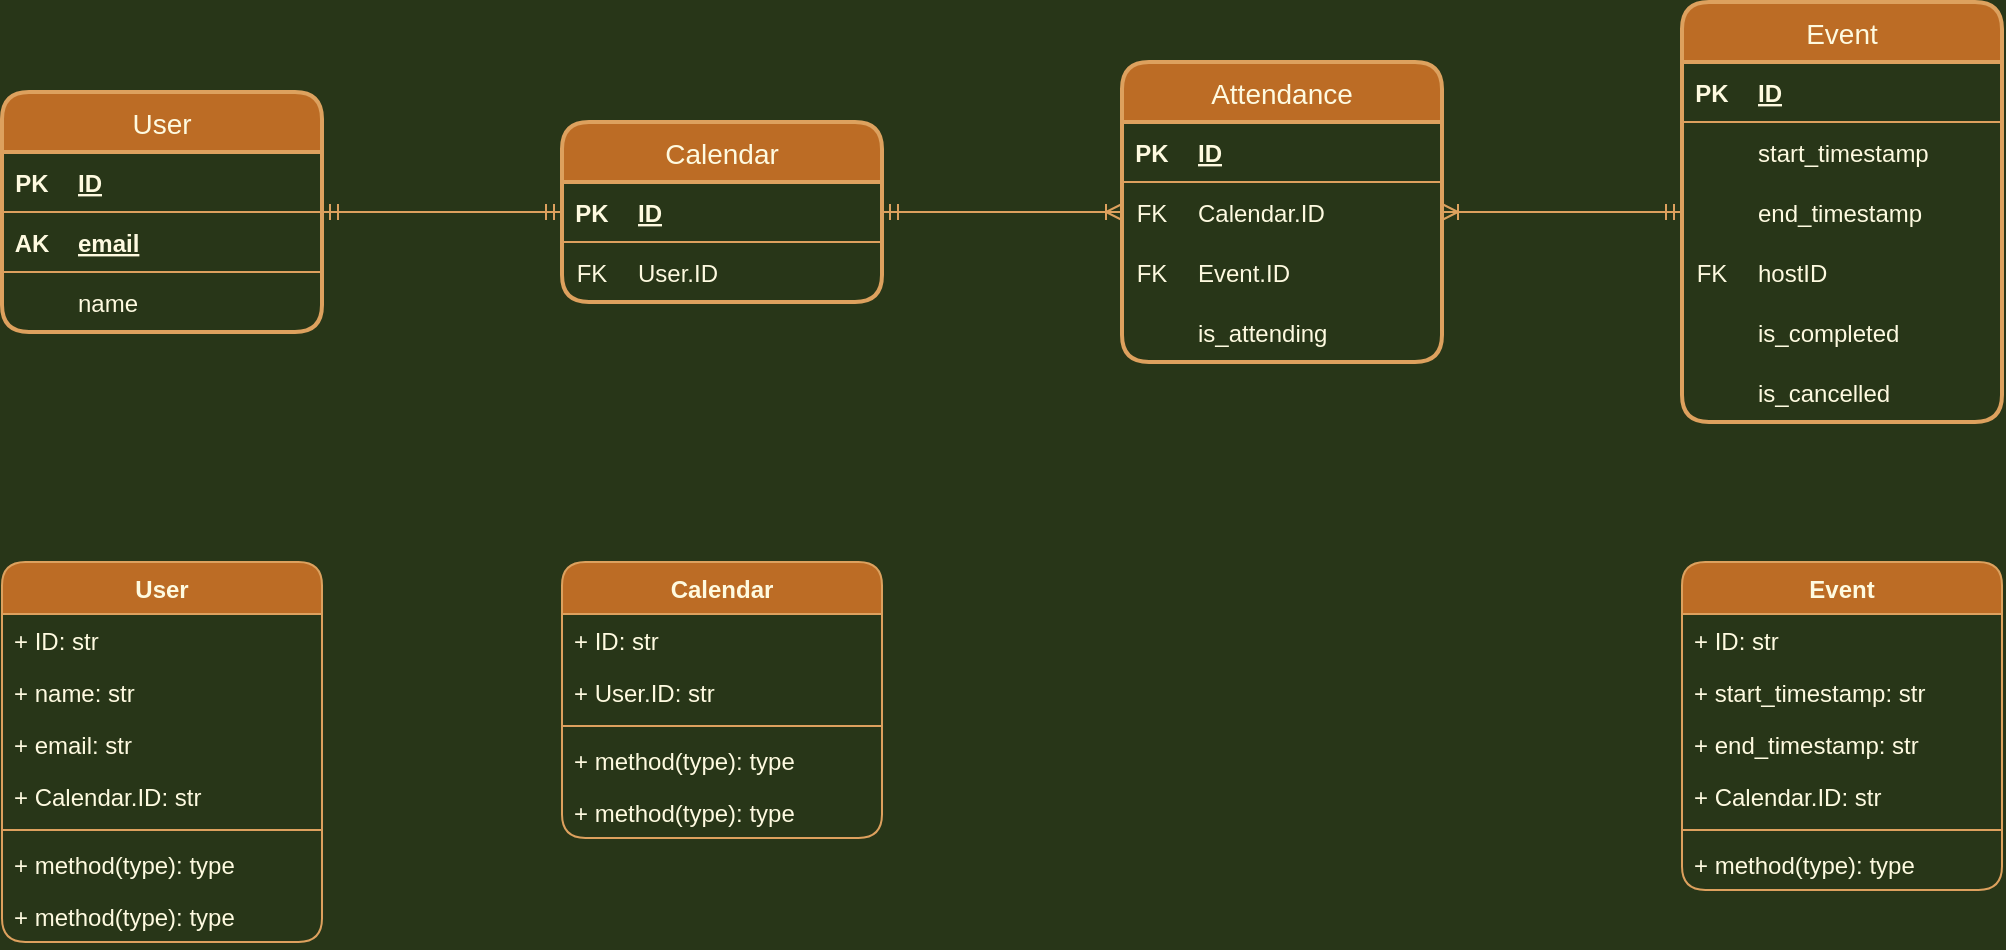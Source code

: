 <mxfile version="15.5.4" type="embed"><diagram id="DMilO55j4B88B5tWhcKt" name="Page-1"><mxGraphModel dx="1089" dy="561" grid="1" gridSize="10" guides="1" tooltips="1" connect="1" arrows="1" fold="1" page="1" pageScale="1" pageWidth="1169" pageHeight="827" background="#283618" math="0" shadow="0"><root><mxCell id="0"/><mxCell id="1" parent="0"/><mxCell id="6N414X3jIMNz7iww7mdx-74" value="" style="edgeStyle=entityRelationEdgeStyle;fontSize=12;html=1;endArrow=ERmandOne;startArrow=ERmandOne;strokeColor=#DDA15E;labelBackgroundColor=#283618;fontColor=#FEFAE0;curved=1;" parent="1" source="6N414X3jIMNz7iww7mdx-83" target="6N414X3jIMNz7iww7mdx-78" edge="1"><mxGeometry width="100" height="100" relative="1" as="geometry"><mxPoint x="270" y="120" as="sourcePoint"/><mxPoint x="360" y="115" as="targetPoint"/></mxGeometry></mxCell><mxCell id="6N414X3jIMNz7iww7mdx-75" value="Attendance" style="swimlane;childLayout=stackLayout;horizontal=1;startSize=30;horizontalStack=0;fontSize=14;fontStyle=0;strokeWidth=2;resizeParent=0;resizeLast=1;shadow=0;dashed=0;align=center;fillColor=#BC6C25;strokeColor=#DDA15E;fontColor=#FEFAE0;rounded=1;" parent="1" vertex="1"><mxGeometry x="640" y="70" width="160" height="150" as="geometry"/></mxCell><mxCell id="6N414X3jIMNz7iww7mdx-117" value="" style="shape=table;startSize=0;container=1;collapsible=1;childLayout=tableLayout;fixedRows=1;rowLines=0;fontStyle=0;align=center;resizeLast=1;strokeColor=none;fillColor=none;collapsible=0;fontColor=#FEFAE0;rounded=1;" parent="6N414X3jIMNz7iww7mdx-75" vertex="1"><mxGeometry y="30" width="160" height="120" as="geometry"/></mxCell><mxCell id="6N414X3jIMNz7iww7mdx-118" value="" style="shape=tableRow;horizontal=0;startSize=0;swimlaneHead=0;swimlaneBody=0;fillColor=none;collapsible=0;dropTarget=0;points=[[0,0.5],[1,0.5]];portConstraint=eastwest;top=0;left=0;right=0;bottom=1;strokeColor=#DDA15E;fontColor=#FEFAE0;rounded=1;" parent="6N414X3jIMNz7iww7mdx-117" vertex="1"><mxGeometry width="160" height="30" as="geometry"/></mxCell><mxCell id="6N414X3jIMNz7iww7mdx-119" value="PK" style="shape=partialRectangle;connectable=0;fillColor=none;top=0;left=0;bottom=0;right=0;fontStyle=1;overflow=hidden;strokeColor=#DDA15E;fontColor=#FEFAE0;rounded=1;" parent="6N414X3jIMNz7iww7mdx-118" vertex="1"><mxGeometry width="30" height="30" as="geometry"><mxRectangle width="30" height="30" as="alternateBounds"/></mxGeometry></mxCell><mxCell id="6N414X3jIMNz7iww7mdx-120" value="ID" style="shape=partialRectangle;connectable=0;fillColor=none;top=0;left=0;bottom=0;right=0;align=left;spacingLeft=6;fontStyle=5;overflow=hidden;strokeColor=#DDA15E;fontColor=#FEFAE0;rounded=1;" parent="6N414X3jIMNz7iww7mdx-118" vertex="1"><mxGeometry x="30" width="130" height="30" as="geometry"><mxRectangle width="130" height="30" as="alternateBounds"/></mxGeometry></mxCell><mxCell id="6N414X3jIMNz7iww7mdx-138" value="" style="shape=tableRow;horizontal=0;startSize=0;swimlaneHead=0;swimlaneBody=0;fillColor=none;collapsible=0;dropTarget=0;points=[[0,0.5],[1,0.5]];portConstraint=eastwest;top=0;left=0;right=0;bottom=0;labelBorderColor=none;strokeColor=#DDA15E;fontColor=#FEFAE0;rounded=1;" parent="6N414X3jIMNz7iww7mdx-117" vertex="1"><mxGeometry y="30" width="160" height="30" as="geometry"/></mxCell><mxCell id="6N414X3jIMNz7iww7mdx-139" value="FK" style="shape=partialRectangle;connectable=0;fillColor=none;top=0;left=0;bottom=0;right=0;fontStyle=0;overflow=hidden;strokeColor=#DDA15E;fontColor=#FEFAE0;rounded=1;" parent="6N414X3jIMNz7iww7mdx-138" vertex="1"><mxGeometry width="30" height="30" as="geometry"><mxRectangle width="30" height="30" as="alternateBounds"/></mxGeometry></mxCell><mxCell id="6N414X3jIMNz7iww7mdx-140" value="Calendar.ID" style="shape=partialRectangle;connectable=0;fillColor=none;top=0;left=0;bottom=0;right=0;align=left;spacingLeft=6;fontStyle=0;overflow=hidden;labelBorderColor=none;strokeColor=#DDA15E;fontColor=#FEFAE0;rounded=1;" parent="6N414X3jIMNz7iww7mdx-138" vertex="1"><mxGeometry x="30" width="130" height="30" as="geometry"><mxRectangle width="130" height="30" as="alternateBounds"/></mxGeometry></mxCell><mxCell id="6N414X3jIMNz7iww7mdx-142" value="" style="shape=tableRow;horizontal=0;startSize=0;swimlaneHead=0;swimlaneBody=0;fillColor=none;collapsible=0;dropTarget=0;points=[[0,0.5],[1,0.5]];portConstraint=eastwest;top=0;left=0;right=0;bottom=0;strokeColor=#DDA15E;fontColor=#FEFAE0;rounded=1;" parent="6N414X3jIMNz7iww7mdx-117" vertex="1"><mxGeometry y="60" width="160" height="30" as="geometry"/></mxCell><mxCell id="6N414X3jIMNz7iww7mdx-143" value="FK" style="shape=partialRectangle;connectable=0;fillColor=none;top=0;left=0;bottom=0;right=0;fontStyle=0;overflow=hidden;strokeColor=#DDA15E;fontColor=#FEFAE0;rounded=1;" parent="6N414X3jIMNz7iww7mdx-142" vertex="1"><mxGeometry width="30" height="30" as="geometry"><mxRectangle width="30" height="30" as="alternateBounds"/></mxGeometry></mxCell><mxCell id="6N414X3jIMNz7iww7mdx-144" value="Event.ID" style="shape=partialRectangle;connectable=0;fillColor=none;top=0;left=0;bottom=0;right=0;align=left;spacingLeft=6;fontStyle=0;overflow=hidden;strokeColor=#DDA15E;fontColor=#FEFAE0;rounded=1;" parent="6N414X3jIMNz7iww7mdx-142" vertex="1"><mxGeometry x="30" width="130" height="30" as="geometry"><mxRectangle width="130" height="30" as="alternateBounds"/></mxGeometry></mxCell><mxCell id="6N414X3jIMNz7iww7mdx-146" value="" style="shape=tableRow;horizontal=0;startSize=0;swimlaneHead=0;swimlaneBody=0;fillColor=none;collapsible=0;dropTarget=0;points=[[0,0.5],[1,0.5]];portConstraint=eastwest;top=0;left=0;right=0;bottom=0;strokeColor=#DDA15E;fontColor=#FEFAE0;rounded=1;" parent="6N414X3jIMNz7iww7mdx-117" vertex="1"><mxGeometry y="90" width="160" height="30" as="geometry"/></mxCell><mxCell id="6N414X3jIMNz7iww7mdx-147" value="" style="shape=partialRectangle;connectable=0;fillColor=none;top=0;left=0;bottom=0;right=0;editable=1;overflow=hidden;strokeColor=#DDA15E;fontColor=#FEFAE0;rounded=1;" parent="6N414X3jIMNz7iww7mdx-146" vertex="1"><mxGeometry width="30" height="30" as="geometry"><mxRectangle width="30" height="30" as="alternateBounds"/></mxGeometry></mxCell><mxCell id="6N414X3jIMNz7iww7mdx-148" value="is_attending" style="shape=partialRectangle;connectable=0;fillColor=none;top=0;left=0;bottom=0;right=0;align=left;spacingLeft=6;overflow=hidden;strokeColor=#DDA15E;fontColor=#FEFAE0;rounded=1;" parent="6N414X3jIMNz7iww7mdx-146" vertex="1"><mxGeometry x="30" width="130" height="30" as="geometry"><mxRectangle width="130" height="30" as="alternateBounds"/></mxGeometry></mxCell><mxCell id="6N414X3jIMNz7iww7mdx-78" value="Calendar" style="swimlane;childLayout=stackLayout;horizontal=1;startSize=30;horizontalStack=0;fontSize=14;fontStyle=0;strokeWidth=2;resizeParent=0;resizeLast=1;shadow=0;dashed=0;align=center;direction=east;fillColor=#BC6C25;strokeColor=#DDA15E;fontColor=#FEFAE0;rounded=1;" parent="1" vertex="1"><mxGeometry x="360" y="100" width="160" height="90" as="geometry"><mxRectangle x="360" y="100" width="90" height="30" as="alternateBounds"/></mxGeometry></mxCell><mxCell id="6N414X3jIMNz7iww7mdx-113" value="" style="shape=table;startSize=0;container=1;collapsible=1;childLayout=tableLayout;fixedRows=1;rowLines=0;fontStyle=0;align=center;resizeLast=1;strokeColor=none;fillColor=none;collapsible=0;fontColor=#FEFAE0;rounded=1;" parent="6N414X3jIMNz7iww7mdx-78" vertex="1"><mxGeometry y="30" width="160" height="30" as="geometry"/></mxCell><mxCell id="6N414X3jIMNz7iww7mdx-114" value="" style="shape=tableRow;horizontal=0;startSize=0;swimlaneHead=0;swimlaneBody=0;fillColor=none;collapsible=0;dropTarget=0;points=[[0,0.5],[1,0.5]];portConstraint=eastwest;top=0;left=0;right=0;bottom=1;strokeColor=#DDA15E;fontColor=#FEFAE0;rounded=1;" parent="6N414X3jIMNz7iww7mdx-113" vertex="1"><mxGeometry width="160" height="30" as="geometry"/></mxCell><mxCell id="6N414X3jIMNz7iww7mdx-115" value="PK" style="shape=partialRectangle;connectable=0;fillColor=none;top=0;left=0;bottom=0;right=0;fontStyle=1;overflow=hidden;strokeColor=#DDA15E;fontColor=#FEFAE0;rounded=1;" parent="6N414X3jIMNz7iww7mdx-114" vertex="1"><mxGeometry width="30" height="30" as="geometry"><mxRectangle width="30" height="30" as="alternateBounds"/></mxGeometry></mxCell><mxCell id="6N414X3jIMNz7iww7mdx-116" value="ID" style="shape=partialRectangle;connectable=0;fillColor=none;top=0;left=0;bottom=0;right=0;align=left;spacingLeft=6;fontStyle=5;overflow=hidden;strokeColor=#DDA15E;fontColor=#FEFAE0;rounded=1;" parent="6N414X3jIMNz7iww7mdx-114" vertex="1"><mxGeometry x="30" width="130" height="30" as="geometry"><mxRectangle width="130" height="30" as="alternateBounds"/></mxGeometry></mxCell><mxCell id="6N414X3jIMNz7iww7mdx-133" value="" style="shape=table;startSize=0;container=1;collapsible=1;childLayout=tableLayout;fixedRows=1;rowLines=0;fontStyle=0;align=center;resizeLast=1;strokeColor=none;fillColor=none;collapsible=0;fontColor=#FEFAE0;rounded=1;" parent="6N414X3jIMNz7iww7mdx-78" vertex="1"><mxGeometry y="60" width="160" height="30" as="geometry"/></mxCell><mxCell id="6N414X3jIMNz7iww7mdx-134" value="" style="shape=tableRow;horizontal=0;startSize=0;swimlaneHead=0;swimlaneBody=0;fillColor=none;collapsible=0;dropTarget=0;points=[[0,0.5],[1,0.5]];portConstraint=eastwest;top=0;left=0;right=0;bottom=0;strokeColor=#DDA15E;fontColor=#FEFAE0;rounded=1;" parent="6N414X3jIMNz7iww7mdx-133" vertex="1"><mxGeometry width="160" height="30" as="geometry"/></mxCell><mxCell id="6N414X3jIMNz7iww7mdx-135" value="FK" style="shape=partialRectangle;connectable=0;fillColor=none;top=0;left=0;bottom=0;right=0;fontStyle=0;overflow=hidden;strokeColor=#DDA15E;fontColor=#FEFAE0;rounded=1;" parent="6N414X3jIMNz7iww7mdx-134" vertex="1"><mxGeometry width="30" height="30" as="geometry"><mxRectangle width="30" height="30" as="alternateBounds"/></mxGeometry></mxCell><mxCell id="6N414X3jIMNz7iww7mdx-136" value="User.ID" style="shape=partialRectangle;connectable=0;fillColor=none;top=0;left=0;bottom=0;right=0;align=left;spacingLeft=6;fontStyle=0;overflow=hidden;strokeColor=#DDA15E;fontColor=#FEFAE0;rounded=1;" parent="6N414X3jIMNz7iww7mdx-134" vertex="1"><mxGeometry x="30" width="130" height="30" as="geometry"><mxRectangle width="130" height="30" as="alternateBounds"/></mxGeometry></mxCell><mxCell id="6N414X3jIMNz7iww7mdx-80" value="Event" style="swimlane;childLayout=stackLayout;horizontal=1;startSize=30;horizontalStack=0;fontSize=14;fontStyle=0;strokeWidth=2;resizeParent=0;resizeLast=1;shadow=0;dashed=0;align=center;fillColor=#BC6C25;strokeColor=#DDA15E;fontColor=#FEFAE0;rounded=1;" parent="1" vertex="1"><mxGeometry x="920" y="40" width="160" height="210" as="geometry"/></mxCell><mxCell id="6N414X3jIMNz7iww7mdx-121" value="" style="shape=table;startSize=0;container=1;collapsible=1;childLayout=tableLayout;fixedRows=1;rowLines=0;fontStyle=0;align=center;resizeLast=1;strokeColor=none;fillColor=none;collapsible=0;fontColor=#FEFAE0;rounded=1;" parent="6N414X3jIMNz7iww7mdx-80" vertex="1"><mxGeometry y="30" width="160" height="180" as="geometry"/></mxCell><mxCell id="6N414X3jIMNz7iww7mdx-122" value="" style="shape=tableRow;horizontal=0;startSize=0;swimlaneHead=0;swimlaneBody=0;fillColor=none;collapsible=0;dropTarget=0;points=[[0,0.5],[1,0.5]];portConstraint=eastwest;top=0;left=0;right=0;bottom=1;strokeColor=#DDA15E;fontColor=#FEFAE0;rounded=1;" parent="6N414X3jIMNz7iww7mdx-121" vertex="1"><mxGeometry width="160" height="30" as="geometry"/></mxCell><mxCell id="6N414X3jIMNz7iww7mdx-123" value="PK" style="shape=partialRectangle;connectable=0;fillColor=none;top=0;left=0;bottom=0;right=0;fontStyle=1;overflow=hidden;strokeColor=#DDA15E;fontColor=#FEFAE0;rounded=1;" parent="6N414X3jIMNz7iww7mdx-122" vertex="1"><mxGeometry width="30" height="30" as="geometry"><mxRectangle width="30" height="30" as="alternateBounds"/></mxGeometry></mxCell><mxCell id="6N414X3jIMNz7iww7mdx-124" value="ID" style="shape=partialRectangle;connectable=0;fillColor=none;top=0;left=0;bottom=0;right=0;align=left;spacingLeft=6;fontStyle=5;overflow=hidden;strokeColor=#DDA15E;fontColor=#FEFAE0;rounded=1;" parent="6N414X3jIMNz7iww7mdx-122" vertex="1"><mxGeometry x="30" width="130" height="30" as="geometry"><mxRectangle width="130" height="30" as="alternateBounds"/></mxGeometry></mxCell><mxCell id="6N414X3jIMNz7iww7mdx-166" value="" style="shape=tableRow;horizontal=0;startSize=0;swimlaneHead=0;swimlaneBody=0;fillColor=none;collapsible=0;dropTarget=0;points=[[0,0.5],[1,0.5]];portConstraint=eastwest;top=0;left=0;right=0;bottom=0;labelBorderColor=none;strokeColor=#DDA15E;fontColor=#FEFAE0;rounded=1;" parent="6N414X3jIMNz7iww7mdx-121" vertex="1"><mxGeometry y="30" width="160" height="30" as="geometry"/></mxCell><mxCell id="6N414X3jIMNz7iww7mdx-167" value="" style="shape=partialRectangle;connectable=0;fillColor=none;top=0;left=0;bottom=0;right=0;editable=1;overflow=hidden;labelBorderColor=none;strokeColor=#DDA15E;fontColor=#FEFAE0;rounded=1;" parent="6N414X3jIMNz7iww7mdx-166" vertex="1"><mxGeometry width="30" height="30" as="geometry"><mxRectangle width="30" height="30" as="alternateBounds"/></mxGeometry></mxCell><mxCell id="6N414X3jIMNz7iww7mdx-168" value="start_timestamp" style="shape=partialRectangle;connectable=0;fillColor=none;top=0;left=0;bottom=0;right=0;align=left;spacingLeft=6;overflow=hidden;labelBorderColor=none;strokeColor=#DDA15E;fontColor=#FEFAE0;rounded=1;" parent="6N414X3jIMNz7iww7mdx-166" vertex="1"><mxGeometry x="30" width="130" height="30" as="geometry"><mxRectangle width="130" height="30" as="alternateBounds"/></mxGeometry></mxCell><mxCell id="6N414X3jIMNz7iww7mdx-170" value="" style="shape=tableRow;horizontal=0;startSize=0;swimlaneHead=0;swimlaneBody=0;fillColor=none;collapsible=0;dropTarget=0;points=[[0,0.5],[1,0.5]];portConstraint=eastwest;top=0;left=0;right=0;bottom=0;labelBorderColor=none;strokeColor=#DDA15E;fontColor=#FEFAE0;rounded=1;" parent="6N414X3jIMNz7iww7mdx-121" vertex="1"><mxGeometry y="60" width="160" height="30" as="geometry"/></mxCell><mxCell id="6N414X3jIMNz7iww7mdx-171" value="" style="shape=partialRectangle;connectable=0;fillColor=none;top=0;left=0;bottom=0;right=0;editable=1;overflow=hidden;labelBorderColor=none;strokeColor=#DDA15E;fontColor=#FEFAE0;rounded=1;" parent="6N414X3jIMNz7iww7mdx-170" vertex="1"><mxGeometry width="30" height="30" as="geometry"><mxRectangle width="30" height="30" as="alternateBounds"/></mxGeometry></mxCell><mxCell id="6N414X3jIMNz7iww7mdx-172" value="end_timestamp" style="shape=partialRectangle;connectable=0;fillColor=none;top=0;left=0;bottom=0;right=0;align=left;spacingLeft=6;overflow=hidden;labelBorderColor=none;strokeColor=#DDA15E;fontColor=#FEFAE0;rounded=1;" parent="6N414X3jIMNz7iww7mdx-170" vertex="1"><mxGeometry x="30" width="130" height="30" as="geometry"><mxRectangle width="130" height="30" as="alternateBounds"/></mxGeometry></mxCell><mxCell id="6N414X3jIMNz7iww7mdx-174" value="" style="shape=tableRow;horizontal=0;startSize=0;swimlaneHead=0;swimlaneBody=0;fillColor=none;collapsible=0;dropTarget=0;points=[[0,0.5],[1,0.5]];portConstraint=eastwest;top=0;left=0;right=0;bottom=0;labelBorderColor=none;strokeColor=#DDA15E;fontColor=#FEFAE0;rounded=1;" parent="6N414X3jIMNz7iww7mdx-121" vertex="1"><mxGeometry y="90" width="160" height="30" as="geometry"/></mxCell><mxCell id="6N414X3jIMNz7iww7mdx-175" value="FK" style="shape=partialRectangle;connectable=0;fillColor=none;top=0;left=0;bottom=0;right=0;editable=1;overflow=hidden;labelBorderColor=none;strokeColor=#DDA15E;fontColor=#FEFAE0;rounded=1;" parent="6N414X3jIMNz7iww7mdx-174" vertex="1"><mxGeometry width="30" height="30" as="geometry"><mxRectangle width="30" height="30" as="alternateBounds"/></mxGeometry></mxCell><mxCell id="6N414X3jIMNz7iww7mdx-176" value="hostID" style="shape=partialRectangle;connectable=0;fillColor=none;top=0;left=0;bottom=0;right=0;align=left;spacingLeft=6;overflow=hidden;labelBorderColor=none;strokeColor=#DDA15E;fontColor=#FEFAE0;rounded=1;" parent="6N414X3jIMNz7iww7mdx-174" vertex="1"><mxGeometry x="30" width="130" height="30" as="geometry"><mxRectangle width="130" height="30" as="alternateBounds"/></mxGeometry></mxCell><mxCell id="6N414X3jIMNz7iww7mdx-178" value="" style="shape=tableRow;horizontal=0;startSize=0;swimlaneHead=0;swimlaneBody=0;fillColor=none;collapsible=0;dropTarget=0;points=[[0,0.5],[1,0.5]];portConstraint=eastwest;top=0;left=0;right=0;bottom=0;labelBorderColor=none;strokeColor=#DDA15E;fontColor=#FEFAE0;rounded=1;" parent="6N414X3jIMNz7iww7mdx-121" vertex="1"><mxGeometry y="120" width="160" height="30" as="geometry"/></mxCell><mxCell id="6N414X3jIMNz7iww7mdx-179" value="" style="shape=partialRectangle;connectable=0;fillColor=none;top=0;left=0;bottom=0;right=0;editable=1;overflow=hidden;labelBorderColor=none;strokeColor=#DDA15E;fontColor=#FEFAE0;rounded=1;" parent="6N414X3jIMNz7iww7mdx-178" vertex="1"><mxGeometry width="30" height="30" as="geometry"><mxRectangle width="30" height="30" as="alternateBounds"/></mxGeometry></mxCell><mxCell id="6N414X3jIMNz7iww7mdx-180" value="is_completed" style="shape=partialRectangle;connectable=0;fillColor=none;top=0;left=0;bottom=0;right=0;align=left;spacingLeft=6;overflow=hidden;labelBorderColor=none;strokeColor=#DDA15E;fontColor=#FEFAE0;rounded=1;" parent="6N414X3jIMNz7iww7mdx-178" vertex="1"><mxGeometry x="30" width="130" height="30" as="geometry"><mxRectangle width="130" height="30" as="alternateBounds"/></mxGeometry></mxCell><mxCell id="6N414X3jIMNz7iww7mdx-184" value="" style="shape=tableRow;horizontal=0;startSize=0;swimlaneHead=0;swimlaneBody=0;fillColor=none;collapsible=0;dropTarget=0;points=[[0,0.5],[1,0.5]];portConstraint=eastwest;top=0;left=0;right=0;bottom=0;labelBorderColor=none;strokeColor=#DDA15E;fontColor=#FEFAE0;rounded=1;" parent="6N414X3jIMNz7iww7mdx-121" vertex="1"><mxGeometry y="150" width="160" height="30" as="geometry"/></mxCell><mxCell id="6N414X3jIMNz7iww7mdx-185" value="" style="shape=partialRectangle;connectable=0;fillColor=none;top=0;left=0;bottom=0;right=0;editable=1;overflow=hidden;labelBorderColor=none;strokeColor=#DDA15E;fontColor=#FEFAE0;rounded=1;" parent="6N414X3jIMNz7iww7mdx-184" vertex="1"><mxGeometry width="30" height="30" as="geometry"><mxRectangle width="30" height="30" as="alternateBounds"/></mxGeometry></mxCell><mxCell id="6N414X3jIMNz7iww7mdx-186" value="is_cancelled" style="shape=partialRectangle;connectable=0;fillColor=none;top=0;left=0;bottom=0;right=0;align=left;spacingLeft=6;overflow=hidden;labelBorderColor=none;strokeColor=#DDA15E;fontColor=#FEFAE0;rounded=1;" parent="6N414X3jIMNz7iww7mdx-184" vertex="1"><mxGeometry x="30" width="130" height="30" as="geometry"><mxRectangle width="130" height="30" as="alternateBounds"/></mxGeometry></mxCell><mxCell id="6N414X3jIMNz7iww7mdx-83" value="User" style="swimlane;childLayout=stackLayout;horizontal=1;startSize=30;horizontalStack=0;fontSize=14;fontStyle=0;strokeWidth=2;resizeParent=0;resizeLast=1;shadow=0;dashed=0;align=center;fillColor=#BC6C25;strokeColor=#DDA15E;fontColor=#FEFAE0;rounded=1;" parent="1" vertex="1"><mxGeometry x="80" y="85" width="160" height="120" as="geometry"><mxRectangle x="80" y="85" width="60" height="30" as="alternateBounds"/></mxGeometry></mxCell><mxCell id="6N414X3jIMNz7iww7mdx-109" value="" style="shape=table;startSize=0;container=1;collapsible=1;childLayout=tableLayout;fixedRows=1;rowLines=0;fontStyle=0;align=center;resizeLast=1;strokeColor=none;fillColor=none;collapsible=0;fontColor=#FEFAE0;rounded=1;" parent="6N414X3jIMNz7iww7mdx-83" vertex="1"><mxGeometry y="30" width="160" height="90" as="geometry"/></mxCell><mxCell id="6N414X3jIMNz7iww7mdx-110" value="" style="shape=tableRow;horizontal=0;startSize=0;swimlaneHead=0;swimlaneBody=0;fillColor=none;collapsible=0;dropTarget=0;points=[[0,0.5],[1,0.5]];portConstraint=eastwest;top=0;left=0;right=0;bottom=1;strokeColor=#DDA15E;fontColor=#FEFAE0;rounded=1;" parent="6N414X3jIMNz7iww7mdx-109" vertex="1"><mxGeometry width="160" height="30" as="geometry"/></mxCell><mxCell id="6N414X3jIMNz7iww7mdx-111" value="PK" style="shape=partialRectangle;connectable=0;fillColor=none;top=0;left=0;bottom=0;right=0;fontStyle=1;overflow=hidden;strokeColor=#DDA15E;fontColor=#FEFAE0;rounded=1;" parent="6N414X3jIMNz7iww7mdx-110" vertex="1"><mxGeometry width="30" height="30" as="geometry"><mxRectangle width="30" height="30" as="alternateBounds"/></mxGeometry></mxCell><mxCell id="6N414X3jIMNz7iww7mdx-112" value="ID" style="shape=partialRectangle;connectable=0;fillColor=none;top=0;left=0;bottom=0;right=0;align=left;spacingLeft=6;fontStyle=5;overflow=hidden;strokeColor=#DDA15E;fontColor=#FEFAE0;rounded=1;" parent="6N414X3jIMNz7iww7mdx-110" vertex="1"><mxGeometry x="30" width="130" height="30" as="geometry"><mxRectangle width="130" height="30" as="alternateBounds"/></mxGeometry></mxCell><mxCell id="6N414X3jIMNz7iww7mdx-158" value="" style="shape=tableRow;horizontal=0;startSize=0;swimlaneHead=0;swimlaneBody=0;fillColor=none;collapsible=0;dropTarget=0;points=[[0,0.5],[1,0.5]];portConstraint=eastwest;top=0;left=0;right=0;bottom=1;labelBorderColor=none;strokeColor=#DDA15E;fontColor=#FEFAE0;rounded=1;" parent="6N414X3jIMNz7iww7mdx-109" vertex="1"><mxGeometry y="30" width="160" height="30" as="geometry"/></mxCell><mxCell id="6N414X3jIMNz7iww7mdx-159" value="AK" style="shape=partialRectangle;connectable=0;fillColor=none;top=0;left=0;bottom=0;right=0;fontStyle=1;overflow=hidden;labelBorderColor=none;strokeColor=#DDA15E;fontColor=#FEFAE0;rounded=1;" parent="6N414X3jIMNz7iww7mdx-158" vertex="1"><mxGeometry width="30" height="30" as="geometry"><mxRectangle width="30" height="30" as="alternateBounds"/></mxGeometry></mxCell><mxCell id="6N414X3jIMNz7iww7mdx-160" value="email" style="shape=partialRectangle;connectable=0;fillColor=none;top=0;left=0;bottom=0;right=0;align=left;spacingLeft=6;fontStyle=5;overflow=hidden;labelBorderColor=none;strokeColor=#DDA15E;fontColor=#FEFAE0;rounded=1;" parent="6N414X3jIMNz7iww7mdx-158" vertex="1"><mxGeometry x="30" width="130" height="30" as="geometry"><mxRectangle width="130" height="30" as="alternateBounds"/></mxGeometry></mxCell><mxCell id="6N414X3jIMNz7iww7mdx-162" value="" style="shape=tableRow;horizontal=0;startSize=0;swimlaneHead=0;swimlaneBody=0;fillColor=none;collapsible=0;dropTarget=0;points=[[0,0.5],[1,0.5]];portConstraint=eastwest;top=0;left=0;right=0;bottom=0;labelBorderColor=none;strokeColor=#DDA15E;fontColor=#FEFAE0;rounded=1;" parent="6N414X3jIMNz7iww7mdx-109" vertex="1"><mxGeometry y="60" width="160" height="30" as="geometry"/></mxCell><mxCell id="6N414X3jIMNz7iww7mdx-163" value="" style="shape=partialRectangle;connectable=0;fillColor=none;top=0;left=0;bottom=0;right=0;editable=1;overflow=hidden;labelBorderColor=none;strokeColor=#DDA15E;fontColor=#FEFAE0;rounded=1;" parent="6N414X3jIMNz7iww7mdx-162" vertex="1"><mxGeometry width="30" height="30" as="geometry"><mxRectangle width="30" height="30" as="alternateBounds"/></mxGeometry></mxCell><mxCell id="6N414X3jIMNz7iww7mdx-164" value="name" style="shape=partialRectangle;connectable=0;fillColor=none;top=0;left=0;bottom=0;right=0;align=left;spacingLeft=6;overflow=hidden;labelBorderColor=none;strokeColor=#DDA15E;fontColor=#FEFAE0;rounded=1;" parent="6N414X3jIMNz7iww7mdx-162" vertex="1"><mxGeometry x="30" width="130" height="30" as="geometry"><mxRectangle width="130" height="30" as="alternateBounds"/></mxGeometry></mxCell><mxCell id="6N414X3jIMNz7iww7mdx-85" value="User" style="swimlane;fontStyle=1;align=center;verticalAlign=top;childLayout=stackLayout;horizontal=1;startSize=26;horizontalStack=0;resizeParent=1;resizeParentMax=0;resizeLast=0;collapsible=1;marginBottom=0;fillColor=#BC6C25;strokeColor=#DDA15E;fontColor=#FEFAE0;rounded=1;" parent="1" vertex="1"><mxGeometry x="80" y="320" width="160" height="190" as="geometry"><mxRectangle x="470" y="240" width="100" height="26" as="alternateBounds"/></mxGeometry></mxCell><mxCell id="6N414X3jIMNz7iww7mdx-86" value="+ ID: str" style="text;strokeColor=none;fillColor=none;align=left;verticalAlign=top;spacingLeft=4;spacingRight=4;overflow=hidden;rotatable=0;points=[[0,0.5],[1,0.5]];portConstraint=eastwest;fontColor=#FEFAE0;rounded=1;" parent="6N414X3jIMNz7iww7mdx-85" vertex="1"><mxGeometry y="26" width="160" height="26" as="geometry"/></mxCell><mxCell id="6N414X3jIMNz7iww7mdx-87" value="+ name: str" style="text;strokeColor=none;fillColor=none;align=left;verticalAlign=top;spacingLeft=4;spacingRight=4;overflow=hidden;rotatable=0;points=[[0,0.5],[1,0.5]];portConstraint=eastwest;fontColor=#FEFAE0;rounded=1;" parent="6N414X3jIMNz7iww7mdx-85" vertex="1"><mxGeometry y="52" width="160" height="26" as="geometry"/></mxCell><mxCell id="6N414X3jIMNz7iww7mdx-88" value="+ email: str" style="text;strokeColor=none;fillColor=none;align=left;verticalAlign=top;spacingLeft=4;spacingRight=4;overflow=hidden;rotatable=0;points=[[0,0.5],[1,0.5]];portConstraint=eastwest;fontColor=#FEFAE0;rounded=1;" parent="6N414X3jIMNz7iww7mdx-85" vertex="1"><mxGeometry y="78" width="160" height="26" as="geometry"/></mxCell><mxCell id="6N414X3jIMNz7iww7mdx-89" value="+ Calendar.ID: str" style="text;strokeColor=none;fillColor=none;align=left;verticalAlign=top;spacingLeft=4;spacingRight=4;overflow=hidden;rotatable=0;points=[[0,0.5],[1,0.5]];portConstraint=eastwest;fontColor=#FEFAE0;rounded=1;" parent="6N414X3jIMNz7iww7mdx-85" vertex="1"><mxGeometry y="104" width="160" height="26" as="geometry"/></mxCell><mxCell id="6N414X3jIMNz7iww7mdx-90" value="" style="line;strokeWidth=1;fillColor=none;align=left;verticalAlign=middle;spacingTop=-1;spacingLeft=3;spacingRight=3;rotatable=0;labelPosition=right;points=[];portConstraint=eastwest;strokeColor=#DDA15E;fontColor=#FEFAE0;labelBackgroundColor=#283618;rounded=1;" parent="6N414X3jIMNz7iww7mdx-85" vertex="1"><mxGeometry y="130" width="160" height="8" as="geometry"/></mxCell><mxCell id="6N414X3jIMNz7iww7mdx-91" value="+ method(type): type" style="text;strokeColor=none;fillColor=none;align=left;verticalAlign=top;spacingLeft=4;spacingRight=4;overflow=hidden;rotatable=0;points=[[0,0.5],[1,0.5]];portConstraint=eastwest;fontColor=#FEFAE0;rounded=1;" parent="6N414X3jIMNz7iww7mdx-85" vertex="1"><mxGeometry y="138" width="160" height="26" as="geometry"/></mxCell><mxCell id="6N414X3jIMNz7iww7mdx-92" value="+ method(type): type" style="text;strokeColor=none;fillColor=none;align=left;verticalAlign=top;spacingLeft=4;spacingRight=4;overflow=hidden;rotatable=0;points=[[0,0.5],[1,0.5]];portConstraint=eastwest;fontColor=#FEFAE0;rounded=1;" parent="6N414X3jIMNz7iww7mdx-85" vertex="1"><mxGeometry y="164" width="160" height="26" as="geometry"/></mxCell><mxCell id="6N414X3jIMNz7iww7mdx-93" value="Calendar" style="swimlane;fontStyle=1;align=center;verticalAlign=top;childLayout=stackLayout;horizontal=1;startSize=26;horizontalStack=0;resizeParent=1;resizeParentMax=0;resizeLast=0;collapsible=1;marginBottom=0;fillColor=#BC6C25;strokeColor=#DDA15E;fontColor=#FEFAE0;rounded=1;" parent="1" vertex="1"><mxGeometry x="360" y="320" width="160" height="138" as="geometry"><mxRectangle x="470" y="240" width="100" height="26" as="alternateBounds"/></mxGeometry></mxCell><mxCell id="6N414X3jIMNz7iww7mdx-94" value="+ ID: str" style="text;strokeColor=none;fillColor=none;align=left;verticalAlign=top;spacingLeft=4;spacingRight=4;overflow=hidden;rotatable=0;points=[[0,0.5],[1,0.5]];portConstraint=eastwest;fontColor=#FEFAE0;rounded=1;" parent="6N414X3jIMNz7iww7mdx-93" vertex="1"><mxGeometry y="26" width="160" height="26" as="geometry"/></mxCell><mxCell id="6N414X3jIMNz7iww7mdx-95" value="+ User.ID: str" style="text;strokeColor=none;fillColor=none;align=left;verticalAlign=top;spacingLeft=4;spacingRight=4;overflow=hidden;rotatable=0;points=[[0,0.5],[1,0.5]];portConstraint=eastwest;fontColor=#FEFAE0;rounded=1;" parent="6N414X3jIMNz7iww7mdx-93" vertex="1"><mxGeometry y="52" width="160" height="26" as="geometry"/></mxCell><mxCell id="6N414X3jIMNz7iww7mdx-96" value="" style="line;strokeWidth=1;fillColor=none;align=left;verticalAlign=middle;spacingTop=-1;spacingLeft=3;spacingRight=3;rotatable=0;labelPosition=right;points=[];portConstraint=eastwest;strokeColor=#DDA15E;fontColor=#FEFAE0;labelBackgroundColor=#283618;rounded=1;" parent="6N414X3jIMNz7iww7mdx-93" vertex="1"><mxGeometry y="78" width="160" height="8" as="geometry"/></mxCell><mxCell id="6N414X3jIMNz7iww7mdx-97" value="+ method(type): type" style="text;strokeColor=none;fillColor=none;align=left;verticalAlign=top;spacingLeft=4;spacingRight=4;overflow=hidden;rotatable=0;points=[[0,0.5],[1,0.5]];portConstraint=eastwest;fontColor=#FEFAE0;rounded=1;" parent="6N414X3jIMNz7iww7mdx-93" vertex="1"><mxGeometry y="86" width="160" height="26" as="geometry"/></mxCell><mxCell id="6N414X3jIMNz7iww7mdx-98" value="+ method(type): type" style="text;strokeColor=none;fillColor=none;align=left;verticalAlign=top;spacingLeft=4;spacingRight=4;overflow=hidden;rotatable=0;points=[[0,0.5],[1,0.5]];portConstraint=eastwest;fontColor=#FEFAE0;rounded=1;" parent="6N414X3jIMNz7iww7mdx-93" vertex="1"><mxGeometry y="112" width="160" height="26" as="geometry"/></mxCell><mxCell id="6N414X3jIMNz7iww7mdx-101" value="Event" style="swimlane;fontStyle=1;align=center;verticalAlign=top;childLayout=stackLayout;horizontal=1;startSize=26;horizontalStack=0;resizeParent=1;resizeParentMax=0;resizeLast=0;collapsible=1;marginBottom=0;fillColor=#BC6C25;strokeColor=#DDA15E;fontColor=#FEFAE0;rounded=1;" parent="1" vertex="1"><mxGeometry x="920" y="320" width="160" height="164" as="geometry"/></mxCell><mxCell id="6N414X3jIMNz7iww7mdx-102" value="+ ID: str" style="text;strokeColor=none;fillColor=none;align=left;verticalAlign=top;spacingLeft=4;spacingRight=4;overflow=hidden;rotatable=0;points=[[0,0.5],[1,0.5]];portConstraint=eastwest;fontColor=#FEFAE0;rounded=1;" parent="6N414X3jIMNz7iww7mdx-101" vertex="1"><mxGeometry y="26" width="160" height="26" as="geometry"/></mxCell><mxCell id="6N414X3jIMNz7iww7mdx-103" value="+ start_timestamp: str" style="text;strokeColor=none;fillColor=none;align=left;verticalAlign=top;spacingLeft=4;spacingRight=4;overflow=hidden;rotatable=0;points=[[0,0.5],[1,0.5]];portConstraint=eastwest;fontColor=#FEFAE0;rounded=1;" parent="6N414X3jIMNz7iww7mdx-101" vertex="1"><mxGeometry y="52" width="160" height="26" as="geometry"/></mxCell><mxCell id="6N414X3jIMNz7iww7mdx-104" value="+ end_timestamp: str" style="text;strokeColor=none;fillColor=none;align=left;verticalAlign=top;spacingLeft=4;spacingRight=4;overflow=hidden;rotatable=0;points=[[0,0.5],[1,0.5]];portConstraint=eastwest;fontColor=#FEFAE0;rounded=1;" parent="6N414X3jIMNz7iww7mdx-101" vertex="1"><mxGeometry y="78" width="160" height="26" as="geometry"/></mxCell><mxCell id="6N414X3jIMNz7iww7mdx-105" value="+ Calendar.ID: str" style="text;strokeColor=none;fillColor=none;align=left;verticalAlign=top;spacingLeft=4;spacingRight=4;overflow=hidden;rotatable=0;points=[[0,0.5],[1,0.5]];portConstraint=eastwest;fontColor=#FEFAE0;rounded=1;" parent="6N414X3jIMNz7iww7mdx-101" vertex="1"><mxGeometry y="104" width="160" height="26" as="geometry"/></mxCell><mxCell id="6N414X3jIMNz7iww7mdx-106" value="" style="line;strokeWidth=1;fillColor=none;align=left;verticalAlign=middle;spacingTop=-1;spacingLeft=3;spacingRight=3;rotatable=0;labelPosition=right;points=[];portConstraint=eastwest;strokeColor=#DDA15E;fontColor=#FEFAE0;labelBackgroundColor=#283618;rounded=1;" parent="6N414X3jIMNz7iww7mdx-101" vertex="1"><mxGeometry y="130" width="160" height="8" as="geometry"/></mxCell><mxCell id="6N414X3jIMNz7iww7mdx-107" value="+ method(type): type" style="text;strokeColor=none;fillColor=none;align=left;verticalAlign=top;spacingLeft=4;spacingRight=4;overflow=hidden;rotatable=0;points=[[0,0.5],[1,0.5]];portConstraint=eastwest;fontColor=#FEFAE0;rounded=1;" parent="6N414X3jIMNz7iww7mdx-101" vertex="1"><mxGeometry y="138" width="160" height="26" as="geometry"/></mxCell><mxCell id="6N414X3jIMNz7iww7mdx-181" value="" style="edgeStyle=entityRelationEdgeStyle;fontSize=12;html=1;endArrow=ERoneToMany;startArrow=ERmandOne;strokeColor=#DDA15E;labelBackgroundColor=#283618;fontColor=#FEFAE0;curved=1;" parent="1" source="6N414X3jIMNz7iww7mdx-78" target="6N414X3jIMNz7iww7mdx-75" edge="1"><mxGeometry width="100" height="100" relative="1" as="geometry"><mxPoint x="550" y="400" as="sourcePoint"/><mxPoint x="650" y="300" as="targetPoint"/></mxGeometry></mxCell><mxCell id="6N414X3jIMNz7iww7mdx-182" value="" style="edgeStyle=entityRelationEdgeStyle;fontSize=12;html=1;endArrow=ERoneToMany;startArrow=ERmandOne;strokeColor=#DDA15E;labelBackgroundColor=#283618;fontColor=#FEFAE0;curved=1;" parent="1" source="6N414X3jIMNz7iww7mdx-80" target="6N414X3jIMNz7iww7mdx-75" edge="1"><mxGeometry width="100" height="100" relative="1" as="geometry"><mxPoint x="740" y="390" as="sourcePoint"/><mxPoint x="840" y="290" as="targetPoint"/></mxGeometry></mxCell></root></mxGraphModel></diagram></mxfile>